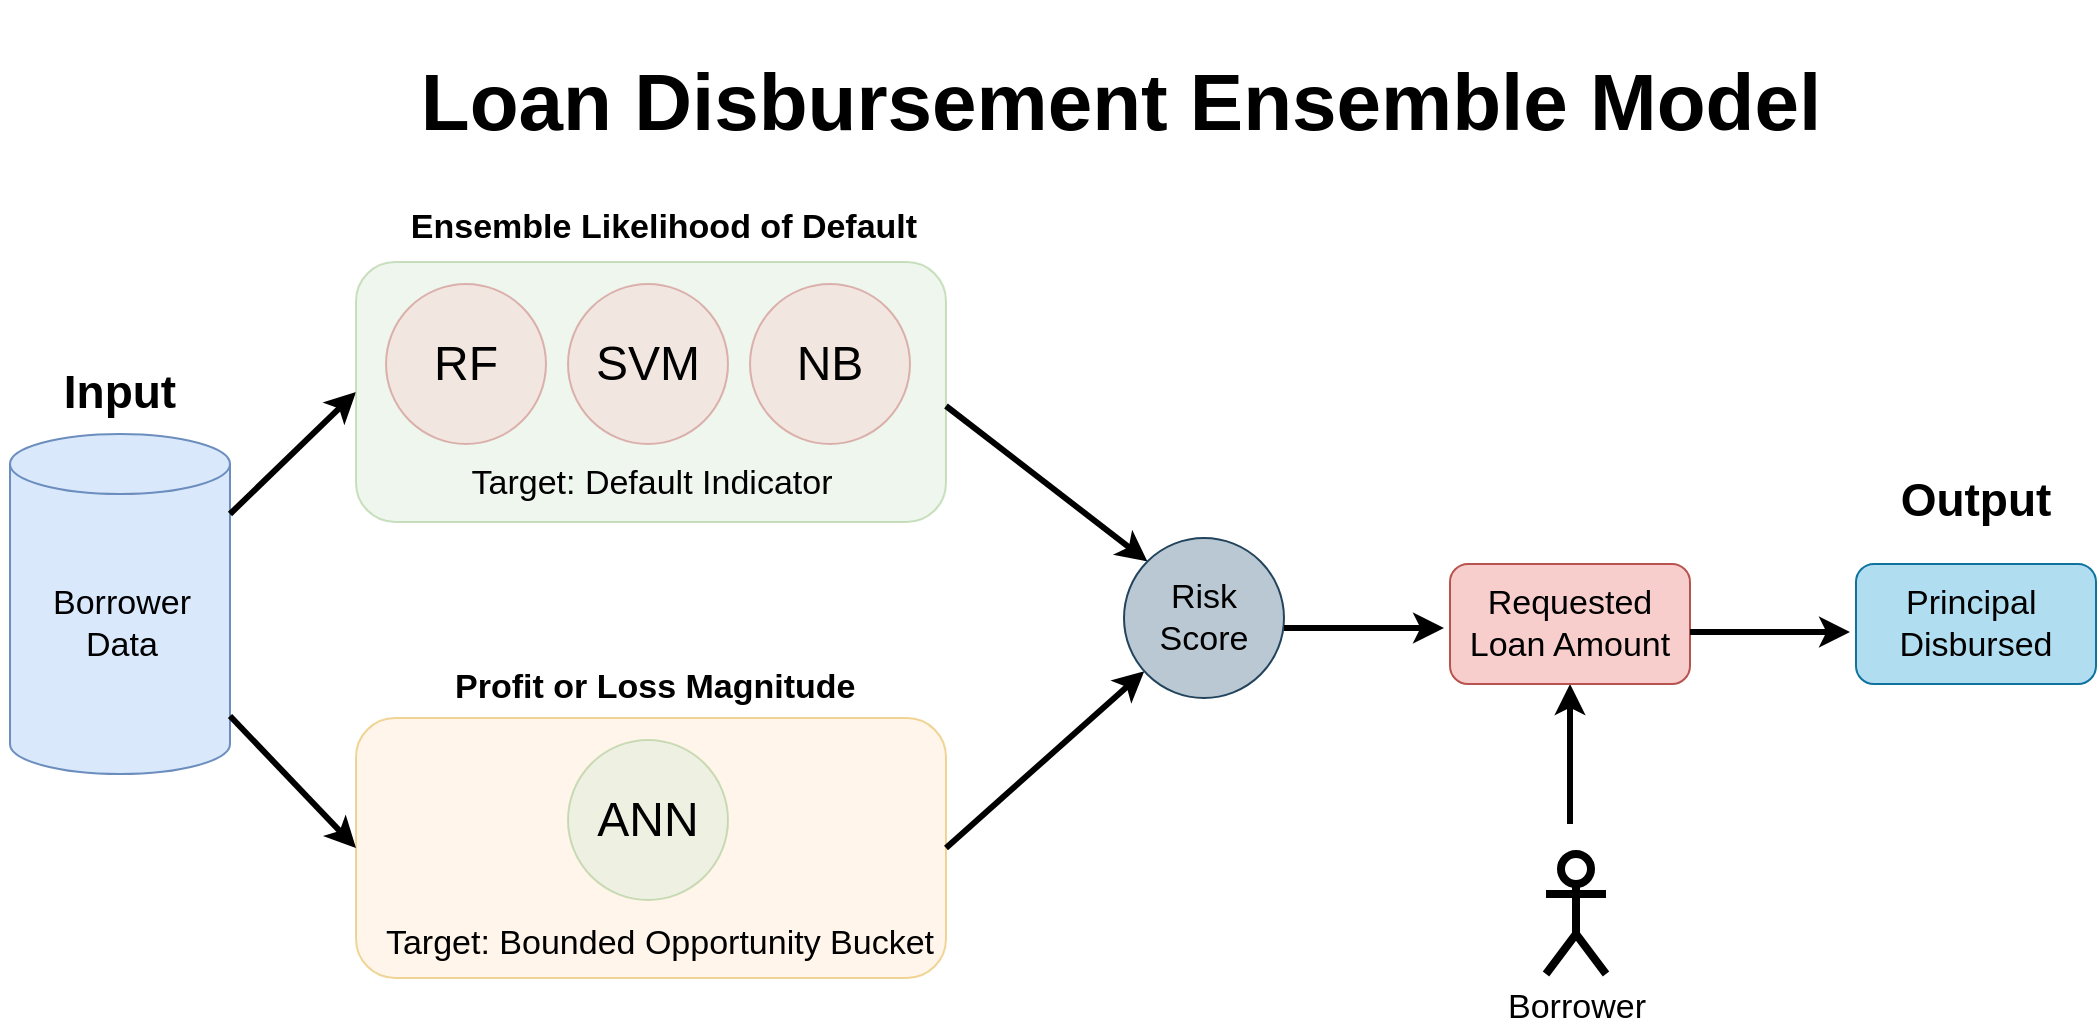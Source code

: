 <mxfile version="20.6.0" type="github">
  <diagram id="Ob1fbTuoGrBigVkElsvX" name="Page-1">
    <mxGraphModel dx="2307" dy="1287" grid="0" gridSize="10" guides="1" tooltips="1" connect="1" arrows="1" fold="1" page="1" pageScale="1" pageWidth="850" pageHeight="1100" math="0" shadow="0">
      <root>
        <mxCell id="0" />
        <mxCell id="1" parent="0" />
        <mxCell id="P8y5TRSWgkhWpiHVSNIU-1" value="" style="shape=cylinder3;whiteSpace=wrap;html=1;boundedLbl=1;backgroundOutline=1;size=15;fillColor=#dae8fc;strokeColor=#6c8ebf;" vertex="1" parent="1">
          <mxGeometry x="21" y="223" width="110" height="170" as="geometry" />
        </mxCell>
        <mxCell id="P8y5TRSWgkhWpiHVSNIU-2" value="Borrower&lt;br style=&quot;font-size: 17px;&quot;&gt;Data" style="text;html=1;strokeColor=none;fillColor=none;align=center;verticalAlign=middle;whiteSpace=wrap;rounded=0;fontSize=17;fontStyle=0" vertex="1" parent="1">
          <mxGeometry x="46" y="303" width="62" height="30" as="geometry" />
        </mxCell>
        <mxCell id="P8y5TRSWgkhWpiHVSNIU-5" value="" style="endArrow=classic;html=1;rounded=0;fontSize=18;strokeWidth=3;entryX=0;entryY=0.5;entryDx=0;entryDy=0;" edge="1" parent="1" target="P8y5TRSWgkhWpiHVSNIU-6">
          <mxGeometry width="50" height="50" relative="1" as="geometry">
            <mxPoint x="131" y="263" as="sourcePoint" />
            <mxPoint x="191" y="263" as="targetPoint" />
          </mxGeometry>
        </mxCell>
        <mxCell id="P8y5TRSWgkhWpiHVSNIU-6" value="" style="rounded=1;whiteSpace=wrap;html=1;fontSize=18;fillColor=#d5e8d4;strokeColor=#82b366;opacity=40;" vertex="1" parent="1">
          <mxGeometry x="194" y="137" width="295" height="130" as="geometry" />
        </mxCell>
        <mxCell id="P8y5TRSWgkhWpiHVSNIU-7" value="RF" style="ellipse;whiteSpace=wrap;html=1;aspect=fixed;fontSize=24;opacity=40;fillColor=#f8cecc;strokeColor=#b85450;" vertex="1" parent="1">
          <mxGeometry x="209" y="148" width="80" height="80" as="geometry" />
        </mxCell>
        <mxCell id="P8y5TRSWgkhWpiHVSNIU-8" value="SVM" style="ellipse;whiteSpace=wrap;html=1;aspect=fixed;fontSize=24;opacity=40;fillColor=#f8cecc;strokeColor=#b85450;" vertex="1" parent="1">
          <mxGeometry x="300" y="148" width="80" height="80" as="geometry" />
        </mxCell>
        <mxCell id="P8y5TRSWgkhWpiHVSNIU-9" value="NB" style="ellipse;whiteSpace=wrap;html=1;aspect=fixed;fontSize=24;opacity=40;fillColor=#f8cecc;strokeColor=#b85450;" vertex="1" parent="1">
          <mxGeometry x="391" y="148" width="80" height="80" as="geometry" />
        </mxCell>
        <mxCell id="P8y5TRSWgkhWpiHVSNIU-10" value="" style="rounded=1;whiteSpace=wrap;html=1;fontSize=18;fillColor=#ffe6cc;strokeColor=#d79b00;opacity=40;" vertex="1" parent="1">
          <mxGeometry x="194" y="365" width="295" height="130" as="geometry" />
        </mxCell>
        <mxCell id="P8y5TRSWgkhWpiHVSNIU-12" value="ANN" style="ellipse;whiteSpace=wrap;html=1;aspect=fixed;fontSize=24;opacity=40;fillColor=#d5e8d4;strokeColor=#82b366;" vertex="1" parent="1">
          <mxGeometry x="300" y="376" width="80" height="80" as="geometry" />
        </mxCell>
        <mxCell id="P8y5TRSWgkhWpiHVSNIU-14" value="" style="endArrow=classic;html=1;rounded=0;fontSize=18;strokeWidth=3;entryX=0;entryY=0.5;entryDx=0;entryDy=0;" edge="1" parent="1" target="P8y5TRSWgkhWpiHVSNIU-10">
          <mxGeometry width="50" height="50" relative="1" as="geometry">
            <mxPoint x="131" y="364" as="sourcePoint" />
            <mxPoint x="231" y="309" as="targetPoint" />
          </mxGeometry>
        </mxCell>
        <mxCell id="P8y5TRSWgkhWpiHVSNIU-15" value="Profit or Loss Magnitude&amp;nbsp;" style="text;html=1;strokeColor=none;fillColor=none;align=center;verticalAlign=middle;whiteSpace=wrap;rounded=0;fontSize=17;fontStyle=1" vertex="1" parent="1">
          <mxGeometry x="192" y="335" width="308" height="30" as="geometry" />
        </mxCell>
        <mxCell id="P8y5TRSWgkhWpiHVSNIU-16" value="Ensemble Likelihood of Default" style="text;html=1;strokeColor=none;fillColor=none;align=center;verticalAlign=middle;whiteSpace=wrap;rounded=0;fontSize=17;fontStyle=1" vertex="1" parent="1">
          <mxGeometry x="194" y="105" width="308" height="30" as="geometry" />
        </mxCell>
        <mxCell id="P8y5TRSWgkhWpiHVSNIU-17" value="Target: Default Indicator" style="text;html=1;strokeColor=none;fillColor=none;align=center;verticalAlign=middle;whiteSpace=wrap;rounded=0;fontSize=17;fontStyle=0" vertex="1" parent="1">
          <mxGeometry x="187.5" y="233" width="308" height="30" as="geometry" />
        </mxCell>
        <mxCell id="P8y5TRSWgkhWpiHVSNIU-18" value="Target: Bounded Opportunity Bucket" style="text;html=1;strokeColor=none;fillColor=none;align=center;verticalAlign=middle;whiteSpace=wrap;rounded=0;fontSize=17;fontStyle=0" vertex="1" parent="1">
          <mxGeometry x="192" y="463" width="308" height="30" as="geometry" />
        </mxCell>
        <mxCell id="P8y5TRSWgkhWpiHVSNIU-19" value="Borrower" style="shape=umlActor;verticalLabelPosition=bottom;verticalAlign=top;outlineConnect=0;fontSize=17;strokeWidth=4;html=1;" vertex="1" parent="1">
          <mxGeometry x="789" y="433" width="30" height="60" as="geometry" />
        </mxCell>
        <mxCell id="P8y5TRSWgkhWpiHVSNIU-23" value="" style="endArrow=classic;html=1;rounded=0;fontSize=18;strokeWidth=3;" edge="1" parent="1" target="P8y5TRSWgkhWpiHVSNIU-24">
          <mxGeometry width="50" height="50" relative="1" as="geometry">
            <mxPoint x="801" y="418" as="sourcePoint" />
            <mxPoint x="963" y="470" as="targetPoint" />
          </mxGeometry>
        </mxCell>
        <mxCell id="P8y5TRSWgkhWpiHVSNIU-24" value="Requested Loan Amount" style="rounded=1;whiteSpace=wrap;html=1;strokeWidth=1;fontSize=17;fillColor=#f8cecc;strokeColor=#b85450;fontStyle=0" vertex="1" parent="1">
          <mxGeometry x="741" y="288" width="120" height="60" as="geometry" />
        </mxCell>
        <mxCell id="P8y5TRSWgkhWpiHVSNIU-25" value="" style="endArrow=classic;html=1;rounded=0;fontSize=18;strokeWidth=3;entryX=0;entryY=0;entryDx=0;entryDy=0;" edge="1" parent="1" target="P8y5TRSWgkhWpiHVSNIU-27">
          <mxGeometry width="50" height="50" relative="1" as="geometry">
            <mxPoint x="489" y="209" as="sourcePoint" />
            <mxPoint x="597" y="285" as="targetPoint" />
          </mxGeometry>
        </mxCell>
        <mxCell id="P8y5TRSWgkhWpiHVSNIU-26" value="" style="endArrow=classic;html=1;rounded=0;fontSize=18;strokeWidth=3;exitX=1;exitY=0.5;exitDx=0;exitDy=0;" edge="1" parent="1" source="P8y5TRSWgkhWpiHVSNIU-10" target="P8y5TRSWgkhWpiHVSNIU-27">
          <mxGeometry width="50" height="50" relative="1" as="geometry">
            <mxPoint x="493" y="434" as="sourcePoint" />
            <mxPoint x="597" y="521" as="targetPoint" />
          </mxGeometry>
        </mxCell>
        <mxCell id="P8y5TRSWgkhWpiHVSNIU-27" value="&lt;span&gt;Risk&lt;br&gt;Score&lt;br&gt;&lt;/span&gt;" style="ellipse;whiteSpace=wrap;html=1;aspect=fixed;strokeWidth=1;fontSize=17;fillColor=#bac8d3;strokeColor=#23445d;fontStyle=0" vertex="1" parent="1">
          <mxGeometry x="578" y="275" width="80" height="80" as="geometry" />
        </mxCell>
        <mxCell id="P8y5TRSWgkhWpiHVSNIU-28" value="" style="endArrow=classic;html=1;rounded=0;strokeWidth=3;fontSize=17;" edge="1" parent="1">
          <mxGeometry width="50" height="50" relative="1" as="geometry">
            <mxPoint x="658" y="320" as="sourcePoint" />
            <mxPoint x="738" y="320" as="targetPoint" />
          </mxGeometry>
        </mxCell>
        <mxCell id="P8y5TRSWgkhWpiHVSNIU-29" value="" style="endArrow=classic;html=1;rounded=0;strokeWidth=3;fontSize=17;" edge="1" parent="1">
          <mxGeometry width="50" height="50" relative="1" as="geometry">
            <mxPoint x="861" y="322" as="sourcePoint" />
            <mxPoint x="941" y="322" as="targetPoint" />
          </mxGeometry>
        </mxCell>
        <mxCell id="P8y5TRSWgkhWpiHVSNIU-30" value="Principal&amp;nbsp; Disbursed" style="rounded=1;whiteSpace=wrap;html=1;strokeWidth=1;fontSize=17;fillColor=#b1ddf0;strokeColor=#10739e;fontStyle=0" vertex="1" parent="1">
          <mxGeometry x="944" y="288" width="120" height="60" as="geometry" />
        </mxCell>
        <mxCell id="P8y5TRSWgkhWpiHVSNIU-31" value="&lt;h1 style=&quot;font-size: 40px;&quot;&gt;Loan Disbursement Ensemble Model&lt;/h1&gt;" style="text;html=1;strokeColor=none;fillColor=none;spacing=5;spacingTop=-20;whiteSpace=wrap;overflow=hidden;rounded=0;strokeWidth=1;fontSize=40;align=center;" vertex="1" parent="1">
          <mxGeometry x="216" y="16" width="721" height="66" as="geometry" />
        </mxCell>
        <mxCell id="P8y5TRSWgkhWpiHVSNIU-32" value="Input" style="text;html=1;strokeColor=none;fillColor=none;align=center;verticalAlign=middle;whiteSpace=wrap;rounded=0;fontSize=23;fontStyle=1" vertex="1" parent="1">
          <mxGeometry x="16" y="187" width="120" height="30" as="geometry" />
        </mxCell>
        <mxCell id="P8y5TRSWgkhWpiHVSNIU-33" value="Output" style="text;html=1;strokeColor=none;fillColor=none;align=center;verticalAlign=middle;whiteSpace=wrap;rounded=0;fontSize=23;fontStyle=1" vertex="1" parent="1">
          <mxGeometry x="944" y="241" width="120" height="30" as="geometry" />
        </mxCell>
      </root>
    </mxGraphModel>
  </diagram>
</mxfile>
